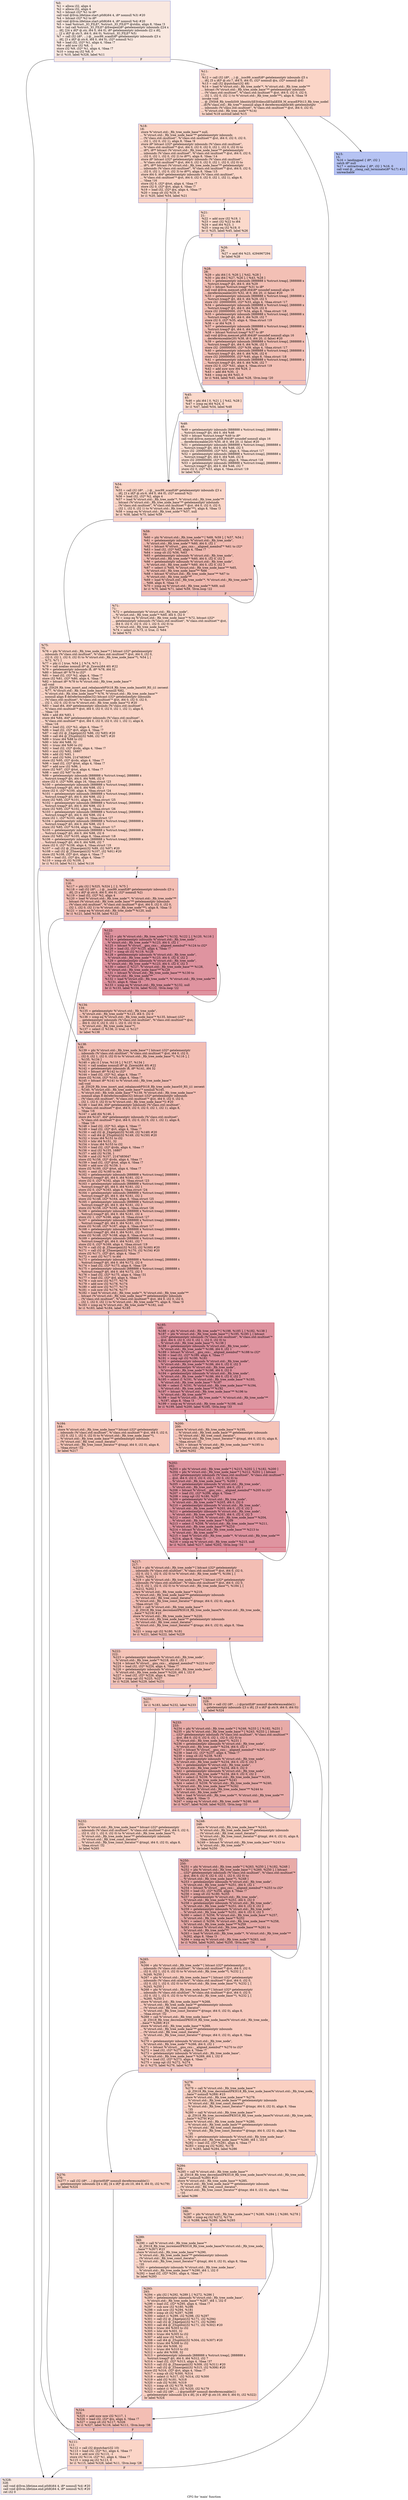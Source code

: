 digraph "CFG for 'main' function" {
	label="CFG for 'main' function";

	Node0x563365bfe770 [shape=record,color="#3d50c3ff", style=filled, fillcolor="#f1ccb870",label="{%0:\l  %1 = alloca i32, align 4\l  %2 = alloca i32, align 4\l  %3 = bitcast i32* %1 to i8*\l  call void @llvm.lifetime.start.p0i8(i64 4, i8* nonnull %3) #20\l  %4 = bitcast i32* %2 to i8*\l  call void @llvm.lifetime.start.p0i8(i64 4, i8* nonnull %4) #20\l  %5 = load %struct._IO_FILE*, %struct._IO_FILE** @stdin, align 8, !tbaa !3\l  %6 = tail call %struct._IO_FILE* @freopen(i8* getelementptr inbounds ([24 x\l... i8], [24 x i8]* @.str, i64 0, i64 0), i8* getelementptr inbounds ([2 x i8],\l... [2 x i8]* @.str.5, i64 0, i64 0), %struct._IO_FILE* %5)\l  %7 = call i32 (i8*, ...) @__isoc99_scanf(i8* getelementptr inbounds ([3 x\l... i8], [3 x i8]* @.str.6, i64 0, i64 0), i32* nonnull %1)\l  %8 = load i32, i32* %1, align 4, !tbaa !7\l  %9 = add nsw i32 %8, -1\l  store i32 %9, i32* %1, align 4, !tbaa !7\l  %10 = icmp eq i32 %8, 0\l  br i1 %10, label %328, label %11\l|{<s0>T|<s1>F}}"];
	Node0x563365bfe770:s0 -> Node0x563365bfeb60;
	Node0x563365bfe770:s1 -> Node0x563365bff6f0;
	Node0x563365bff6f0 [shape=record,color="#3d50c3ff", style=filled, fillcolor="#f5a08170",label="{%11:\l11:                                               \l  %12 = call i32 (i8*, ...) @__isoc99_scanf(i8* getelementptr inbounds ([5 x\l... i8], [5 x i8]* @.str.7, i64 0, i64 0), i32* nonnull @n, i32* nonnull @d)\l  %13 = call i32 @putchar(i32 48)\l  %14 = load %\"struct.std::_Rb_tree_node\"*, %\"struct.std::_Rb_tree_node\"**\l... bitcast (%\"struct.std::_Rb_tree_node_base\"** getelementptr inbounds\l... (%\"class.std::multiset\", %\"class.std::multiset\"* @st, i64 0, i32 0, i32 0,\l... i32 1, i32 0, i32 1) to %\"struct.std::_Rb_tree_node\"**), align 8, !tbaa !9\l  invoke void\l... @_ZNSt8_Rb_treeIiiSt9_IdentityIiESt4lessIiESaIiEE8_M_eraseEPSt13_Rb_tree_nodeI\l...iE(%\"class.std::_Rb_tree\"* nonnull align 8 dereferenceable(48) getelementptr\l... inbounds (%\"class.std::multiset\", %\"class.std::multiset\"* @st, i64 0, i32 0),\l... %\"struct.std::_Rb_tree_node\"* %14)\l          to label %18 unwind label %15\l}"];
	Node0x563365bff6f0 -> Node0x563365bffcd0;
	Node0x563365bff6f0 -> Node0x563365bffd20;
	Node0x563365bffd20 [shape=record,color="#3d50c3ff", style=filled, fillcolor="#5977e370",label="{%15:\l15:                                               \l  %16 = landingpad \{ i8*, i32 \}\l          catch i8* null\l  %17 = extractvalue \{ i8*, i32 \} %16, 0\l  call void @__clang_call_terminate(i8* %17) #21\l  unreachable\l}"];
	Node0x563365bffcd0 [shape=record,color="#3d50c3ff", style=filled, fillcolor="#f5a08170",label="{%18:\l18:                                               \l  store %\"struct.std::_Rb_tree_node_base\"* null,\l... %\"struct.std::_Rb_tree_node_base\"** getelementptr inbounds\l... (%\"class.std::multiset\", %\"class.std::multiset\"* @st, i64 0, i32 0, i32 0,\l... i32 1, i32 0, i32 1), align 8, !tbaa !9\l  store i8* bitcast (i32* getelementptr inbounds (%\"class.std::multiset\",\l... %\"class.std::multiset\"* @st, i64 0, i32 0, i32 0, i32 1, i32 0, i32 0) to\l... i8*), i8** bitcast (%\"struct.std::_Rb_tree_node_base\"** getelementptr\l... inbounds (%\"class.std::multiset\", %\"class.std::multiset\"* @st, i64 0, i32 0,\l... i32 0, i32 1, i32 0, i32 2) to i8**), align 8, !tbaa !14\l  store i8* bitcast (i32* getelementptr inbounds (%\"class.std::multiset\",\l... %\"class.std::multiset\"* @st, i64 0, i32 0, i32 0, i32 1, i32 0, i32 0) to\l... i8*), i8** bitcast (%\"struct.std::_Rb_tree_node_base\"** getelementptr\l... inbounds (%\"class.std::multiset\", %\"class.std::multiset\"* @st, i64 0, i32 0,\l... i32 0, i32 1, i32 0, i32 3) to i8**), align 8, !tbaa !15\l  store i64 0, i64* getelementptr inbounds (%\"class.std::multiset\",\l... %\"class.std::multiset\"* @st, i64 0, i32 0, i32 0, i32 1, i32 1), align 8,\l... !tbaa !16\l  store i32 0, i32* @tot, align 4, !tbaa !7\l  store i32 0, i32* @rt, align 4, !tbaa !7\l  %19 = load i32, i32* @n, align 4, !tbaa !7\l  %20 = icmp slt i32 %19, 0\l  br i1 %20, label %54, label %21\l|{<s0>T|<s1>F}}"];
	Node0x563365bffcd0:s0 -> Node0x563365c01830;
	Node0x563365bffcd0:s1 -> Node0x563365c01880;
	Node0x563365c01880 [shape=record,color="#3d50c3ff", style=filled, fillcolor="#f7a88970",label="{%21:\l21:                                               \l  %22 = add nuw i32 %19, 1\l  %23 = zext i32 %22 to i64\l  %24 = and i64 %23, 1\l  %25 = icmp eq i32 %19, 0\l  br i1 %25, label %45, label %26\l|{<s0>T|<s1>F}}"];
	Node0x563365c01880:s0 -> Node0x563365c01ba0;
	Node0x563365c01880:s1 -> Node0x563365c01bf0;
	Node0x563365c01bf0 [shape=record,color="#3d50c3ff", style=filled, fillcolor="#f7b39670",label="{%26:\l26:                                               \l  %27 = and i64 %23, 4294967294\l  br label %28\l}"];
	Node0x563365c01bf0 -> Node0x563365c01dc0;
	Node0x563365c01dc0 [shape=record,color="#3d50c3ff", style=filled, fillcolor="#e5705870",label="{%28:\l28:                                               \l  %29 = phi i64 [ 0, %26 ], [ %42, %28 ]\l  %30 = phi i64 [ %27, %26 ], [ %43, %28 ]\l  %31 = getelementptr inbounds [888888 x %struct.treap], [888888 x\l... %struct.treap]* @t, i64 0, i64 %29\l  %32 = bitcast %struct.treap* %31 to i8*\l  call void @llvm.memset.p0i8.i64(i8* noundef nonnull align 16\l... dereferenceable(20) %32, i8 0, i64 20, i1 false) #20\l  %33 = getelementptr inbounds [888888 x %struct.treap], [888888 x\l... %struct.treap]* @t, i64 0, i64 %29, i32 5\l  store i32 -200000000, i32* %33, align 4, !tbaa.struct !17\l  %34 = getelementptr inbounds [888888 x %struct.treap], [888888 x\l... %struct.treap]* @t, i64 0, i64 %29, i32 6\l  store i32 200000000, i32* %34, align 8, !tbaa.struct !18\l  %35 = getelementptr inbounds [888888 x %struct.treap], [888888 x\l... %struct.treap]* @t, i64 0, i64 %29, i32 7\l  store i32 0, i32* %35, align 4, !tbaa.struct !19\l  %36 = or i64 %29, 1\l  %37 = getelementptr inbounds [888888 x %struct.treap], [888888 x\l... %struct.treap]* @t, i64 0, i64 %36\l  %38 = bitcast %struct.treap* %37 to i8*\l  call void @llvm.memset.p0i8.i64(i8* noundef nonnull align 16\l... dereferenceable(20) %38, i8 0, i64 20, i1 false) #20\l  %39 = getelementptr inbounds [888888 x %struct.treap], [888888 x\l... %struct.treap]* @t, i64 0, i64 %36, i32 5\l  store i32 -200000000, i32* %39, align 4, !tbaa.struct !17\l  %40 = getelementptr inbounds [888888 x %struct.treap], [888888 x\l... %struct.treap]* @t, i64 0, i64 %36, i32 6\l  store i32 200000000, i32* %40, align 8, !tbaa.struct !18\l  %41 = getelementptr inbounds [888888 x %struct.treap], [888888 x\l... %struct.treap]* @t, i64 0, i64 %36, i32 7\l  store i32 0, i32* %41, align 4, !tbaa.struct !19\l  %42 = add nuw nsw i64 %29, 2\l  %43 = add i64 %30, -2\l  %44 = icmp eq i64 %43, 0\l  br i1 %44, label %45, label %28, !llvm.loop !20\l|{<s0>T|<s1>F}}"];
	Node0x563365c01dc0:s0 -> Node0x563365c01ba0;
	Node0x563365c01dc0:s1 -> Node0x563365c01dc0;
	Node0x563365c01ba0 [shape=record,color="#3d50c3ff", style=filled, fillcolor="#f7a88970",label="{%45:\l45:                                               \l  %46 = phi i64 [ 0, %21 ], [ %42, %28 ]\l  %47 = icmp eq i64 %24, 0\l  br i1 %47, label %54, label %48\l|{<s0>T|<s1>F}}"];
	Node0x563365c01ba0:s0 -> Node0x563365c01830;
	Node0x563365c01ba0:s1 -> Node0x563365c03800;
	Node0x563365c03800 [shape=record,color="#3d50c3ff", style=filled, fillcolor="#f7b59970",label="{%48:\l48:                                               \l  %49 = getelementptr inbounds [888888 x %struct.treap], [888888 x\l... %struct.treap]* @t, i64 0, i64 %46\l  %50 = bitcast %struct.treap* %49 to i8*\l  call void @llvm.memset.p0i8.i64(i8* noundef nonnull align 16\l... dereferenceable(20) %50, i8 0, i64 20, i1 false) #20\l  %51 = getelementptr inbounds [888888 x %struct.treap], [888888 x\l... %struct.treap]* @t, i64 0, i64 %46, i32 5\l  store i32 -200000000, i32* %51, align 4, !tbaa.struct !17\l  %52 = getelementptr inbounds [888888 x %struct.treap], [888888 x\l... %struct.treap]* @t, i64 0, i64 %46, i32 6\l  store i32 200000000, i32* %52, align 8, !tbaa.struct !18\l  %53 = getelementptr inbounds [888888 x %struct.treap], [888888 x\l... %struct.treap]* @t, i64 0, i64 %46, i32 7\l  store i32 0, i32* %53, align 4, !tbaa.struct !19\l  br label %54\l}"];
	Node0x563365c03800 -> Node0x563365c01830;
	Node0x563365c01830 [shape=record,color="#3d50c3ff", style=filled, fillcolor="#f5a08170",label="{%54:\l54:                                               \l  %55 = call i32 (i8*, ...) @__isoc99_scanf(i8* getelementptr inbounds ([3 x\l... i8], [3 x i8]* @.str.6, i64 0, i64 0), i32* nonnull %2)\l  %56 = load i32, i32* %2, align 4\l  %57 = load %\"struct.std::_Rb_tree_node\"*, %\"struct.std::_Rb_tree_node\"**\l... bitcast (%\"struct.std::_Rb_tree_node_base\"** getelementptr inbounds\l... (%\"class.std::multiset\", %\"class.std::multiset\"* @st, i64 0, i32 0, i32 0,\l... i32 1, i32 0, i32 1) to %\"struct.std::_Rb_tree_node\"**), align 8, !tbaa !3\l  %58 = icmp eq %\"struct.std::_Rb_tree_node\"* %57, null\l  br i1 %58, label %75, label %59\l|{<s0>T|<s1>F}}"];
	Node0x563365c01830:s0 -> Node0x563365c048f0;
	Node0x563365c01830:s1 -> Node0x563365c04940;
	Node0x563365c04940 [shape=record,color="#3d50c3ff", style=filled, fillcolor="#e1675170",label="{%59:\l59:                                               \l  %60 = phi %\"struct.std::_Rb_tree_node\"* [ %69, %59 ], [ %57, %54 ]\l  %61 = getelementptr inbounds %\"struct.std::_Rb_tree_node\",\l... %\"struct.std::_Rb_tree_node\"* %60, i64 0, i32 1\l  %62 = bitcast %\"struct.__gnu_cxx::__aligned_membuf\"* %61 to i32*\l  %63 = load i32, i32* %62, align 4, !tbaa !7\l  %64 = icmp slt i32 %56, %63\l  %65 = getelementptr inbounds %\"struct.std::_Rb_tree_node\",\l... %\"struct.std::_Rb_tree_node\"* %60, i64 0, i32 0, i32 2\l  %66 = getelementptr inbounds %\"struct.std::_Rb_tree_node\",\l... %\"struct.std::_Rb_tree_node\"* %60, i64 0, i32 0, i32 3\l  %67 = select i1 %64, %\"struct.std::_Rb_tree_node_base\"** %65,\l... %\"struct.std::_Rb_tree_node_base\"** %66\l  %68 = bitcast %\"struct.std::_Rb_tree_node_base\"** %67 to\l... %\"struct.std::_Rb_tree_node\"**\l  %69 = load %\"struct.std::_Rb_tree_node\"*, %\"struct.std::_Rb_tree_node\"**\l... %68, align 8, !tbaa !3\l  %70 = icmp eq %\"struct.std::_Rb_tree_node\"* %69, null\l  br i1 %70, label %71, label %59, !llvm.loop !22\l|{<s0>T|<s1>F}}"];
	Node0x563365c04940:s0 -> Node0x563365c05510;
	Node0x563365c04940:s1 -> Node0x563365c04940;
	Node0x563365c05510 [shape=record,color="#3d50c3ff", style=filled, fillcolor="#f7a88970",label="{%71:\l71:                                               \l  %72 = getelementptr %\"struct.std::_Rb_tree_node\",\l... %\"struct.std::_Rb_tree_node\"* %60, i64 0, i32 0\l  %73 = icmp eq %\"struct.std::_Rb_tree_node_base\"* %72, bitcast (i32*\l... getelementptr inbounds (%\"class.std::multiset\", %\"class.std::multiset\"* @st,\l... i64 0, i32 0, i32 0, i32 1, i32 0, i32 0) to\l... %\"struct.std::_Rb_tree_node_base\"*)\l  %74 = select i1 %73, i1 true, i1 %64\l  br label %75\l}"];
	Node0x563365c05510 -> Node0x563365c048f0;
	Node0x563365c048f0 [shape=record,color="#3d50c3ff", style=filled, fillcolor="#f5a08170",label="{%75:\l75:                                               \l  %76 = phi %\"struct.std::_Rb_tree_node_base\"* [ bitcast (i32* getelementptr\l... inbounds (%\"class.std::multiset\", %\"class.std::multiset\"* @st, i64 0, i32 0,\l... i32 0, i32 1, i32 0, i32 0) to %\"struct.std::_Rb_tree_node_base\"*), %54 ], [\l... %72, %71 ]\l  %77 = phi i1 [ true, %54 ], [ %74, %71 ]\l  %78 = call noalias nonnull i8* @_Znwm(i64 40) #22\l  %79 = getelementptr inbounds i8, i8* %78, i64 32\l  %80 = bitcast i8* %79 to i32*\l  %81 = load i32, i32* %2, align 4, !tbaa !7\l  store i32 %81, i32* %80, align 4, !tbaa !7\l  %82 = bitcast i8* %78 to %\"struct.std::_Rb_tree_node_base\"*\l  call void\l... @_ZSt29_Rb_tree_insert_and_rebalancebPSt18_Rb_tree_node_baseS0_RS_(i1 zeroext\l... %77, %\"struct.std::_Rb_tree_node_base\"* nonnull %82,\l... %\"struct.std::_Rb_tree_node_base\"* %76, %\"struct.std::_Rb_tree_node_base\"*\l... nonnull align 8 dereferenceable(32) bitcast (i32* getelementptr inbounds\l... (%\"class.std::multiset\", %\"class.std::multiset\"* @st, i64 0, i32 0, i32 0,\l... i32 1, i32 0, i32 0) to %\"struct.std::_Rb_tree_node_base\"*)) #20\l  %83 = load i64, i64* getelementptr inbounds (%\"class.std::multiset\",\l... %\"class.std::multiset\"* @st, i64 0, i32 0, i32 0, i32 1, i32 1), align 8,\l... !tbaa !16\l  %84 = add i64 %83, 1\l  store i64 %84, i64* getelementptr inbounds (%\"class.std::multiset\",\l... %\"class.std::multiset\"* @st, i64 0, i32 0, i32 0, i32 1, i32 1), align 8,\l... !tbaa !16\l  %85 = load i32, i32* %2, align 4, !tbaa !7\l  %86 = load i32, i32* @rt, align 4, !tbaa !7\l  %87 = call i32 @_Z4getpii(i32 %86, i32 %85) #20\l  %88 = call i64 @_Z5splitii(i32 %86, i32 %87) #20\l  %89 = trunc i64 %88 to i32\l  %90 = lshr i64 %88, 32\l  %91 = trunc i64 %90 to i32\l  %92 = load i32, i32* @rdx, align 4, !tbaa !7\l  %93 = mul i32 %92, 16807\l  %94 = add i32 %93, 1\l  %95 = and i32 %94, 2147483647\l  store i32 %95, i32* @rdx, align 4, !tbaa !7\l  %96 = load i32, i32* @tot, align 4, !tbaa !7\l  %97 = add nsw i32 %96, 1\l  store i32 %97, i32* @tot, align 4, !tbaa !7\l  %98 = sext i32 %97 to i64\l  %99 = getelementptr inbounds [888888 x %struct.treap], [888888 x\l... %struct.treap]* @t, i64 0, i64 %98, i32 0\l  store i32 0, i32* %99, align 16, !tbaa.struct !23\l  %100 = getelementptr inbounds [888888 x %struct.treap], [888888 x\l... %struct.treap]* @t, i64 0, i64 %98, i32 1\l  store i32 0, i32* %100, align 4, !tbaa.struct !24\l  %101 = getelementptr inbounds [888888 x %struct.treap], [888888 x\l... %struct.treap]* @t, i64 0, i64 %98, i32 2\l  store i32 %85, i32* %101, align 8, !tbaa.struct !25\l  %102 = getelementptr inbounds [888888 x %struct.treap], [888888 x\l... %struct.treap]* @t, i64 0, i64 %98, i32 3\l  store i32 %95, i32* %102, align 4, !tbaa.struct !26\l  %103 = getelementptr inbounds [888888 x %struct.treap], [888888 x\l... %struct.treap]* @t, i64 0, i64 %98, i32 4\l  store i32 1, i32* %103, align 16, !tbaa.struct !27\l  %104 = getelementptr inbounds [888888 x %struct.treap], [888888 x\l... %struct.treap]* @t, i64 0, i64 %98, i32 5\l  store i32 %85, i32* %104, align 4, !tbaa.struct !17\l  %105 = getelementptr inbounds [888888 x %struct.treap], [888888 x\l... %struct.treap]* @t, i64 0, i64 %98, i32 6\l  store i32 %85, i32* %105, align 8, !tbaa.struct !18\l  %106 = getelementptr inbounds [888888 x %struct.treap], [888888 x\l... %struct.treap]* @t, i64 0, i64 %98, i32 7\l  store i32 0, i32* %106, align 4, !tbaa.struct !19\l  %107 = call i32 @_Z5mergeii(i32 %89, i32 %97) #20\l  %108 = call i32 @_Z5mergeii(i32 %107, i32 %91) #20\l  store i32 %108, i32* @rt, align 4, !tbaa !7\l  %109 = load i32, i32* @n, align 4, !tbaa !7\l  %110 = icmp slt i32 %109, 2\l  br i1 %110, label %111, label %116\l|{<s0>T|<s1>F}}"];
	Node0x563365c048f0:s0 -> Node0x563365c0af60;
	Node0x563365c048f0:s1 -> Node0x563365c0afb0;
	Node0x563365c0af60 [shape=record,color="#3d50c3ff", style=filled, fillcolor="#f5a08170",label="{%111:\l111:                                              \l  %112 = call i32 @putchar(i32 10)\l  %113 = load i32, i32* %1, align 4, !tbaa !7\l  %114 = add nsw i32 %113, -1\l  store i32 %114, i32* %1, align 4, !tbaa !7\l  %115 = icmp eq i32 %113, 0\l  br i1 %115, label %328, label %11, !llvm.loop !28\l|{<s0>T|<s1>F}}"];
	Node0x563365c0af60:s0 -> Node0x563365bfeb60;
	Node0x563365c0af60:s1 -> Node0x563365bff6f0;
	Node0x563365c0afb0 [shape=record,color="#3d50c3ff", style=filled, fillcolor="#e36c5570",label="{%116:\l116:                                              \l  %117 = phi i32 [ %325, %324 ], [ 2, %75 ]\l  %118 = call i32 (i8*, ...) @__isoc99_scanf(i8* getelementptr inbounds ([3 x\l... i8], [3 x i8]* @.str.6, i64 0, i64 0), i32* nonnull %2)\l  %119 = load i32, i32* %2, align 4\l  %120 = load %\"struct.std::_Rb_tree_node\"*, %\"struct.std::_Rb_tree_node\"**\l... bitcast (%\"struct.std::_Rb_tree_node_base\"** getelementptr inbounds\l... (%\"class.std::multiset\", %\"class.std::multiset\"* @st, i64 0, i32 0, i32 0,\l... i32 1, i32 0, i32 1) to %\"struct.std::_Rb_tree_node\"**), align 8, !tbaa !3\l  %121 = icmp eq %\"struct.std::_Rb_tree_node\"* %120, null\l  br i1 %121, label %138, label %122\l|{<s0>T|<s1>F}}"];
	Node0x563365c0afb0:s0 -> Node0x563365c0b9a0;
	Node0x563365c0afb0:s1 -> Node0x563365c0b9f0;
	Node0x563365c0b9f0 [shape=record,color="#b70d28ff", style=filled, fillcolor="#b70d2870",label="{%122:\l122:                                              \l  %123 = phi %\"struct.std::_Rb_tree_node\"* [ %132, %122 ], [ %120, %116 ]\l  %124 = getelementptr inbounds %\"struct.std::_Rb_tree_node\",\l... %\"struct.std::_Rb_tree_node\"* %123, i64 0, i32 1\l  %125 = bitcast %\"struct.__gnu_cxx::__aligned_membuf\"* %124 to i32*\l  %126 = load i32, i32* %125, align 4, !tbaa !7\l  %127 = icmp slt i32 %119, %126\l  %128 = getelementptr inbounds %\"struct.std::_Rb_tree_node\",\l... %\"struct.std::_Rb_tree_node\"* %123, i64 0, i32 0, i32 2\l  %129 = getelementptr inbounds %\"struct.std::_Rb_tree_node\",\l... %\"struct.std::_Rb_tree_node\"* %123, i64 0, i32 0, i32 3\l  %130 = select i1 %127, %\"struct.std::_Rb_tree_node_base\"** %128,\l... %\"struct.std::_Rb_tree_node_base\"** %129\l  %131 = bitcast %\"struct.std::_Rb_tree_node_base\"** %130 to\l... %\"struct.std::_Rb_tree_node\"**\l  %132 = load %\"struct.std::_Rb_tree_node\"*, %\"struct.std::_Rb_tree_node\"**\l... %131, align 8, !tbaa !3\l  %133 = icmp eq %\"struct.std::_Rb_tree_node\"* %132, null\l  br i1 %133, label %134, label %122, !llvm.loop !22\l|{<s0>T|<s1>F}}"];
	Node0x563365c0b9f0:s0 -> Node0x563365c0ca30;
	Node0x563365c0b9f0:s1 -> Node0x563365c0b9f0;
	Node0x563365c0ca30 [shape=record,color="#3d50c3ff", style=filled, fillcolor="#e8765c70",label="{%134:\l134:                                              \l  %135 = getelementptr %\"struct.std::_Rb_tree_node\",\l... %\"struct.std::_Rb_tree_node\"* %123, i64 0, i32 0\l  %136 = icmp eq %\"struct.std::_Rb_tree_node_base\"* %135, bitcast (i32*\l... getelementptr inbounds (%\"class.std::multiset\", %\"class.std::multiset\"* @st,\l... i64 0, i32 0, i32 0, i32 1, i32 0, i32 0) to\l... %\"struct.std::_Rb_tree_node_base\"*)\l  %137 = select i1 %136, i1 true, i1 %127\l  br label %138\l}"];
	Node0x563365c0ca30 -> Node0x563365c0b9a0;
	Node0x563365c0b9a0 [shape=record,color="#3d50c3ff", style=filled, fillcolor="#e36c5570",label="{%138:\l138:                                              \l  %139 = phi %\"struct.std::_Rb_tree_node_base\"* [ bitcast (i32* getelementptr\l... inbounds (%\"class.std::multiset\", %\"class.std::multiset\"* @st, i64 0, i32 0,\l... i32 0, i32 1, i32 0, i32 0) to %\"struct.std::_Rb_tree_node_base\"*), %116 ], [\l... %135, %134 ]\l  %140 = phi i1 [ true, %116 ], [ %137, %134 ]\l  %141 = call noalias nonnull i8* @_Znwm(i64 40) #22\l  %142 = getelementptr inbounds i8, i8* %141, i64 32\l  %143 = bitcast i8* %142 to i32*\l  %144 = load i32, i32* %2, align 4, !tbaa !7\l  store i32 %144, i32* %143, align 4, !tbaa !7\l  %145 = bitcast i8* %141 to %\"struct.std::_Rb_tree_node_base\"*\l  call void\l... @_ZSt29_Rb_tree_insert_and_rebalancebPSt18_Rb_tree_node_baseS0_RS_(i1 zeroext\l... %140, %\"struct.std::_Rb_tree_node_base\"* nonnull %145,\l... %\"struct.std::_Rb_tree_node_base\"* %139, %\"struct.std::_Rb_tree_node_base\"*\l... nonnull align 8 dereferenceable(32) bitcast (i32* getelementptr inbounds\l... (%\"class.std::multiset\", %\"class.std::multiset\"* @st, i64 0, i32 0, i32 0,\l... i32 1, i32 0, i32 0) to %\"struct.std::_Rb_tree_node_base\"*)) #20\l  %146 = load i64, i64* getelementptr inbounds (%\"class.std::multiset\",\l... %\"class.std::multiset\"* @st, i64 0, i32 0, i32 0, i32 1, i32 1), align 8,\l... !tbaa !16\l  %147 = add i64 %146, 1\l  store i64 %147, i64* getelementptr inbounds (%\"class.std::multiset\",\l... %\"class.std::multiset\"* @st, i64 0, i32 0, i32 0, i32 1, i32 1), align 8,\l... !tbaa !16\l  %148 = load i32, i32* %2, align 4, !tbaa !7\l  %149 = load i32, i32* @rt, align 4, !tbaa !7\l  %150 = call i32 @_Z4getpii(i32 %149, i32 %148) #20\l  %151 = call i64 @_Z5splitii(i32 %149, i32 %150) #20\l  %152 = trunc i64 %151 to i32\l  %153 = lshr i64 %151, 32\l  %154 = trunc i64 %153 to i32\l  %155 = load i32, i32* @rdx, align 4, !tbaa !7\l  %156 = mul i32 %155, 16807\l  %157 = add i32 %156, 1\l  %158 = and i32 %157, 2147483647\l  store i32 %158, i32* @rdx, align 4, !tbaa !7\l  %159 = load i32, i32* @tot, align 4, !tbaa !7\l  %160 = add nsw i32 %159, 1\l  store i32 %160, i32* @tot, align 4, !tbaa !7\l  %161 = sext i32 %160 to i64\l  %162 = getelementptr inbounds [888888 x %struct.treap], [888888 x\l... %struct.treap]* @t, i64 0, i64 %161, i32 0\l  store i32 0, i32* %162, align 16, !tbaa.struct !23\l  %163 = getelementptr inbounds [888888 x %struct.treap], [888888 x\l... %struct.treap]* @t, i64 0, i64 %161, i32 1\l  store i32 0, i32* %163, align 4, !tbaa.struct !24\l  %164 = getelementptr inbounds [888888 x %struct.treap], [888888 x\l... %struct.treap]* @t, i64 0, i64 %161, i32 2\l  store i32 %148, i32* %164, align 8, !tbaa.struct !25\l  %165 = getelementptr inbounds [888888 x %struct.treap], [888888 x\l... %struct.treap]* @t, i64 0, i64 %161, i32 3\l  store i32 %158, i32* %165, align 4, !tbaa.struct !26\l  %166 = getelementptr inbounds [888888 x %struct.treap], [888888 x\l... %struct.treap]* @t, i64 0, i64 %161, i32 4\l  store i32 1, i32* %166, align 16, !tbaa.struct !27\l  %167 = getelementptr inbounds [888888 x %struct.treap], [888888 x\l... %struct.treap]* @t, i64 0, i64 %161, i32 5\l  store i32 %148, i32* %167, align 4, !tbaa.struct !17\l  %168 = getelementptr inbounds [888888 x %struct.treap], [888888 x\l... %struct.treap]* @t, i64 0, i64 %161, i32 6\l  store i32 %148, i32* %168, align 8, !tbaa.struct !18\l  %169 = getelementptr inbounds [888888 x %struct.treap], [888888 x\l... %struct.treap]* @t, i64 0, i64 %161, i32 7\l  store i32 0, i32* %169, align 4, !tbaa.struct !19\l  %170 = call i32 @_Z5mergeii(i32 %152, i32 %160) #20\l  %171 = call i32 @_Z5mergeii(i32 %170, i32 %154) #20\l  store i32 %171, i32* @rt, align 4, !tbaa !7\l  %172 = sext i32 %171 to i64\l  %173 = getelementptr inbounds [888888 x %struct.treap], [888888 x\l... %struct.treap]* @t, i64 0, i64 %172, i32 6\l  %174 = load i32, i32* %173, align 8, !tbaa !29\l  %175 = getelementptr inbounds [888888 x %struct.treap], [888888 x\l... %struct.treap]* @t, i64 0, i64 %172, i32 5\l  %176 = load i32, i32* %175, align 4, !tbaa !31\l  %177 = load i32, i32* @d, align 4, !tbaa !7\l  %178 = sub nsw i32 %177, %176\l  %179 = add nsw i32 %178, %174\l  %180 = add nsw i32 %177, %174\l  %181 = sub nsw i32 %176, %177\l  %182 = load %\"struct.std::_Rb_tree_node\"*, %\"struct.std::_Rb_tree_node\"**\l... bitcast (%\"struct.std::_Rb_tree_node_base\"** getelementptr inbounds\l... (%\"class.std::multiset\", %\"class.std::multiset\"* @st, i64 0, i32 0, i32 0,\l... i32 1, i32 0, i32 1) to %\"struct.std::_Rb_tree_node\"**), align 8, !tbaa !9\l  %183 = icmp eq %\"struct.std::_Rb_tree_node\"* %182, null\l  br i1 %183, label %184, label %185\l|{<s0>T|<s1>F}}"];
	Node0x563365c0b9a0:s0 -> Node0x563365c0fa50;
	Node0x563365c0b9a0:s1 -> Node0x563365c0faa0;
	Node0x563365c0fa50 [shape=record,color="#3d50c3ff", style=filled, fillcolor="#ec7f6370",label="{%184:\l184:                                              \l  store %\"struct.std::_Rb_tree_node_base\"* bitcast (i32* getelementptr\l... inbounds (%\"class.std::multiset\", %\"class.std::multiset\"* @st, i64 0, i32 0,\l... i32 0, i32 1, i32 0, i32 0) to %\"struct.std::_Rb_tree_node_base\"*),\l... %\"struct.std::_Rb_tree_node_base\"** getelementptr inbounds\l... (%\"struct.std::_Rb_tree_const_iterator\",\l... %\"struct.std::_Rb_tree_const_iterator\"* @tmpl, i64 0, i32 0), align 8,\l... !tbaa.struct !32\l  br label %217\l}"];
	Node0x563365c0fa50 -> Node0x563365c0fd80;
	Node0x563365c0faa0 [shape=record,color="#b70d28ff", style=filled, fillcolor="#b70d2870",label="{%185:\l185:                                              \l  %186 = phi %\"struct.std::_Rb_tree_node\"* [ %198, %185 ], [ %182, %138 ]\l  %187 = phi %\"struct.std::_Rb_tree_node_base\"* [ %195, %185 ], [ bitcast\l... (i32* getelementptr inbounds (%\"class.std::multiset\", %\"class.std::multiset\"*\l... @st, i64 0, i32 0, i32 0, i32 1, i32 0, i32 0) to\l... %\"struct.std::_Rb_tree_node_base\"*), %138 ]\l  %188 = getelementptr inbounds %\"struct.std::_Rb_tree_node\",\l... %\"struct.std::_Rb_tree_node\"* %186, i64 0, i32 1\l  %189 = bitcast %\"struct.__gnu_cxx::__aligned_membuf\"* %188 to i32*\l  %190 = load i32, i32* %189, align 4, !tbaa !7\l  %191 = icmp sgt i32 %190, %181\l  %192 = getelementptr inbounds %\"struct.std::_Rb_tree_node\",\l... %\"struct.std::_Rb_tree_node\"* %186, i64 0, i32 0, i32 3\l  %193 = getelementptr %\"struct.std::_Rb_tree_node\",\l... %\"struct.std::_Rb_tree_node\"* %186, i64 0, i32 0\l  %194 = getelementptr inbounds %\"struct.std::_Rb_tree_node\",\l... %\"struct.std::_Rb_tree_node\"* %186, i64 0, i32 0, i32 2\l  %195 = select i1 %191, %\"struct.std::_Rb_tree_node_base\"* %193,\l... %\"struct.std::_Rb_tree_node_base\"* %187\l  %196 = select i1 %191, %\"struct.std::_Rb_tree_node_base\"** %194,\l... %\"struct.std::_Rb_tree_node_base\"** %192\l  %197 = bitcast %\"struct.std::_Rb_tree_node_base\"** %196 to\l... %\"struct.std::_Rb_tree_node\"**\l  %198 = load %\"struct.std::_Rb_tree_node\"*, %\"struct.std::_Rb_tree_node\"**\l... %197, align 8, !tbaa !3\l  %199 = icmp eq %\"struct.std::_Rb_tree_node\"* %198, null\l  br i1 %199, label %200, label %185, !llvm.loop !33\l|{<s0>T|<s1>F}}"];
	Node0x563365c0faa0:s0 -> Node0x563365c10810;
	Node0x563365c0faa0:s1 -> Node0x563365c0faa0;
	Node0x563365c10810 [shape=record,color="#3d50c3ff", style=filled, fillcolor="#e8765c70",label="{%200:\l200:                                              \l  store %\"struct.std::_Rb_tree_node_base\"* %195,\l... %\"struct.std::_Rb_tree_node_base\"** getelementptr inbounds\l... (%\"struct.std::_Rb_tree_const_iterator\",\l... %\"struct.std::_Rb_tree_const_iterator\"* @tmpl, i64 0, i32 0), align 8,\l... !tbaa.struct !32\l  %201 = bitcast %\"struct.std::_Rb_tree_node_base\"* %195 to\l... %\"struct.std::_Rb_tree_node\"*\l  br label %202\l}"];
	Node0x563365c10810 -> Node0x563365c110c0;
	Node0x563365c110c0 [shape=record,color="#b70d28ff", style=filled, fillcolor="#b70d2870",label="{%202:\l202:                                              \l  %203 = phi %\"struct.std::_Rb_tree_node\"* [ %215, %202 ], [ %182, %200 ]\l  %204 = phi %\"struct.std::_Rb_tree_node_base\"* [ %212, %202 ], [ bitcast\l... (i32* getelementptr inbounds (%\"class.std::multiset\", %\"class.std::multiset\"*\l... @st, i64 0, i32 0, i32 0, i32 1, i32 0, i32 0) to\l... %\"struct.std::_Rb_tree_node_base\"*), %200 ]\l  %205 = getelementptr inbounds %\"struct.std::_Rb_tree_node\",\l... %\"struct.std::_Rb_tree_node\"* %203, i64 0, i32 1\l  %206 = bitcast %\"struct.__gnu_cxx::__aligned_membuf\"* %205 to i32*\l  %207 = load i32, i32* %206, align 4, !tbaa !7\l  %208 = icmp sgt i32 %180, %207\l  %209 = getelementptr %\"struct.std::_Rb_tree_node\",\l... %\"struct.std::_Rb_tree_node\"* %203, i64 0, i32 0\l  %210 = getelementptr inbounds %\"struct.std::_Rb_tree_node\",\l... %\"struct.std::_Rb_tree_node\"* %203, i64 0, i32 0, i32 2\l  %211 = getelementptr inbounds %\"struct.std::_Rb_tree_node\",\l... %\"struct.std::_Rb_tree_node\"* %203, i64 0, i32 0, i32 3\l  %212 = select i1 %208, %\"struct.std::_Rb_tree_node_base\"* %204,\l... %\"struct.std::_Rb_tree_node_base\"* %209\l  %213 = select i1 %208, %\"struct.std::_Rb_tree_node_base\"** %211,\l... %\"struct.std::_Rb_tree_node_base\"** %210\l  %214 = bitcast %\"struct.std::_Rb_tree_node_base\"** %213 to\l... %\"struct.std::_Rb_tree_node\"**\l  %215 = load %\"struct.std::_Rb_tree_node\"*, %\"struct.std::_Rb_tree_node\"**\l... %214, align 8, !tbaa !3\l  %216 = icmp eq %\"struct.std::_Rb_tree_node\"* %215, null\l  br i1 %216, label %217, label %202, !llvm.loop !34\l|{<s0>T|<s1>F}}"];
	Node0x563365c110c0:s0 -> Node0x563365c0fd80;
	Node0x563365c110c0:s1 -> Node0x563365c110c0;
	Node0x563365c0fd80 [shape=record,color="#3d50c3ff", style=filled, fillcolor="#e36c5570",label="{%217:\l217:                                              \l  %218 = phi %\"struct.std::_Rb_tree_node\"* [ bitcast (i32* getelementptr\l... inbounds (%\"class.std::multiset\", %\"class.std::multiset\"* @st, i64 0, i32 0,\l... i32 0, i32 1, i32 0, i32 0) to %\"struct.std::_Rb_tree_node\"*), %184 ], [\l... %201, %202 ]\l  %219 = phi %\"struct.std::_Rb_tree_node_base\"* [ bitcast (i32* getelementptr\l... inbounds (%\"class.std::multiset\", %\"class.std::multiset\"* @st, i64 0, i32 0,\l... i32 0, i32 1, i32 0, i32 0) to %\"struct.std::_Rb_tree_node_base\"*), %184 ], [\l... %212, %202 ]\l  store %\"struct.std::_Rb_tree_node_base\"* %219,\l... %\"struct.std::_Rb_tree_node_base\"** getelementptr inbounds\l... (%\"struct.std::_Rb_tree_const_iterator\",\l... %\"struct.std::_Rb_tree_const_iterator\"* @tmpr, i64 0, i32 0), align 8,\l... !tbaa.struct !32\l  %220 = call %\"struct.std::_Rb_tree_node_base\"*\l... @_ZSt18_Rb_tree_decrementPKSt18_Rb_tree_node_base(%\"struct.std::_Rb_tree_node_\l...base\"* %219) #23\l  store %\"struct.std::_Rb_tree_node_base\"* %220,\l... %\"struct.std::_Rb_tree_node_base\"** getelementptr inbounds\l... (%\"struct.std::_Rb_tree_const_iterator\",\l... %\"struct.std::_Rb_tree_const_iterator\"* @tmpr, i64 0, i32 0), align 8, !tbaa\l... !35\l  %221 = icmp sgt i32 %180, %181\l  br i1 %221, label %222, label %229\l|{<s0>T|<s1>F}}"];
	Node0x563365c0fd80:s0 -> Node0x563365c122d0;
	Node0x563365c0fd80:s1 -> Node0x563365c12360;
	Node0x563365c122d0 [shape=record,color="#3d50c3ff", style=filled, fillcolor="#e97a5f70",label="{%222:\l222:                                              \l  %223 = getelementptr inbounds %\"struct.std::_Rb_tree_node\",\l... %\"struct.std::_Rb_tree_node\"* %218, i64 0, i32 1\l  %224 = bitcast %\"struct.__gnu_cxx::__aligned_membuf\"* %223 to i32*\l  %225 = load i32, i32* %224, align 4, !tbaa !7\l  %226 = getelementptr inbounds %\"struct.std::_Rb_tree_node_base\",\l... %\"struct.std::_Rb_tree_node_base\"* %220, i64 1, i32 0\l  %227 = load i32, i32* %226, align 4, !tbaa !7\l  %228 = icmp sgt i32 %225, %227\l  br i1 %228, label %229, label %231\l|{<s0>T|<s1>F}}"];
	Node0x563365c122d0:s0 -> Node0x563365c12360;
	Node0x563365c122d0:s1 -> Node0x563365c12800;
	Node0x563365c12360 [shape=record,color="#3d50c3ff", style=filled, fillcolor="#e5705870",label="{%229:\l229:                                              \l  %230 = call i32 (i8*, ...) @printf(i8* nonnull dereferenceable(1)\l... getelementptr inbounds ([3 x i8], [3 x i8]* @.str.9, i64 0, i64 0))\l  br label %324\l}"];
	Node0x563365c12360 -> Node0x563365c0b5a0;
	Node0x563365c12800 [shape=record,color="#3d50c3ff", style=filled, fillcolor="#ef886b70",label="{%231:\l231:                                              \l  br i1 %183, label %232, label %233\l|{<s0>T|<s1>F}}"];
	Node0x563365c12800:s0 -> Node0x563365c12c50;
	Node0x563365c12800:s1 -> Node0x563365c12ca0;
	Node0x563365c12c50 [shape=record,color="#3d50c3ff", style=filled, fillcolor="#f4987a70",label="{%232:\l232:                                              \l  store %\"struct.std::_Rb_tree_node_base\"* bitcast (i32* getelementptr\l... inbounds (%\"class.std::multiset\", %\"class.std::multiset\"* @st, i64 0, i32 0,\l... i32 0, i32 1, i32 0, i32 0) to %\"struct.std::_Rb_tree_node_base\"*),\l... %\"struct.std::_Rb_tree_node_base\"** getelementptr inbounds\l... (%\"struct.std::_Rb_tree_const_iterator\",\l... %\"struct.std::_Rb_tree_const_iterator\"* @tmpl, i64 0, i32 0), align 8,\l... !tbaa.struct !32\l  br label %265\l}"];
	Node0x563365c12c50 -> Node0x563365c12e30;
	Node0x563365c12ca0 [shape=record,color="#3d50c3ff", style=filled, fillcolor="#cc403a70",label="{%233:\l233:                                              \l  %234 = phi %\"struct.std::_Rb_tree_node\"* [ %246, %233 ], [ %182, %231 ]\l  %235 = phi %\"struct.std::_Rb_tree_node_base\"* [ %243, %233 ], [ bitcast\l... (i32* getelementptr inbounds (%\"class.std::multiset\", %\"class.std::multiset\"*\l... @st, i64 0, i32 0, i32 0, i32 1, i32 0, i32 0) to\l... %\"struct.std::_Rb_tree_node_base\"*), %231 ]\l  %236 = getelementptr inbounds %\"struct.std::_Rb_tree_node\",\l... %\"struct.std::_Rb_tree_node\"* %234, i64 0, i32 1\l  %237 = bitcast %\"struct.__gnu_cxx::__aligned_membuf\"* %236 to i32*\l  %238 = load i32, i32* %237, align 4, !tbaa !7\l  %239 = icmp slt i32 %238, %181\l  %240 = getelementptr inbounds %\"struct.std::_Rb_tree_node\",\l... %\"struct.std::_Rb_tree_node\"* %234, i64 0, i32 0, i32 3\l  %241 = getelementptr %\"struct.std::_Rb_tree_node\",\l... %\"struct.std::_Rb_tree_node\"* %234, i64 0, i32 0\l  %242 = getelementptr inbounds %\"struct.std::_Rb_tree_node\",\l... %\"struct.std::_Rb_tree_node\"* %234, i64 0, i32 0, i32 2\l  %243 = select i1 %239, %\"struct.std::_Rb_tree_node_base\"* %235,\l... %\"struct.std::_Rb_tree_node_base\"* %241\l  %244 = select i1 %239, %\"struct.std::_Rb_tree_node_base\"** %240,\l... %\"struct.std::_Rb_tree_node_base\"** %242\l  %245 = bitcast %\"struct.std::_Rb_tree_node_base\"** %244 to\l... %\"struct.std::_Rb_tree_node\"**\l  %246 = load %\"struct.std::_Rb_tree_node\"*, %\"struct.std::_Rb_tree_node\"**\l... %245, align 8, !tbaa !3\l  %247 = icmp eq %\"struct.std::_Rb_tree_node\"* %246, null\l  br i1 %247, label %248, label %233, !llvm.loop !33\l|{<s0>T|<s1>F}}"];
	Node0x563365c12ca0:s0 -> Node0x563365c138e0;
	Node0x563365c12ca0:s1 -> Node0x563365c12ca0;
	Node0x563365c138e0 [shape=record,color="#3d50c3ff", style=filled, fillcolor="#f2907270",label="{%248:\l248:                                              \l  store %\"struct.std::_Rb_tree_node_base\"* %243,\l... %\"struct.std::_Rb_tree_node_base\"** getelementptr inbounds\l... (%\"struct.std::_Rb_tree_const_iterator\",\l... %\"struct.std::_Rb_tree_const_iterator\"* @tmpl, i64 0, i32 0), align 8,\l... !tbaa.struct !32\l  %249 = bitcast %\"struct.std::_Rb_tree_node_base\"* %243 to\l... %\"struct.std::_Rb_tree_node\"*\l  br label %250\l}"];
	Node0x563365c138e0 -> Node0x563365c140f0;
	Node0x563365c140f0 [shape=record,color="#3d50c3ff", style=filled, fillcolor="#cc403a70",label="{%250:\l250:                                              \l  %251 = phi %\"struct.std::_Rb_tree_node\"* [ %263, %250 ], [ %182, %248 ]\l  %252 = phi %\"struct.std::_Rb_tree_node_base\"* [ %260, %250 ], [ bitcast\l... (i32* getelementptr inbounds (%\"class.std::multiset\", %\"class.std::multiset\"*\l... @st, i64 0, i32 0, i32 0, i32 1, i32 0, i32 0) to\l... %\"struct.std::_Rb_tree_node_base\"*), %248 ]\l  %253 = getelementptr inbounds %\"struct.std::_Rb_tree_node\",\l... %\"struct.std::_Rb_tree_node\"* %251, i64 0, i32 1\l  %254 = bitcast %\"struct.__gnu_cxx::__aligned_membuf\"* %253 to i32*\l  %255 = load i32, i32* %254, align 4, !tbaa !7\l  %256 = icmp slt i32 %180, %255\l  %257 = getelementptr %\"struct.std::_Rb_tree_node\",\l... %\"struct.std::_Rb_tree_node\"* %251, i64 0, i32 0\l  %258 = getelementptr inbounds %\"struct.std::_Rb_tree_node\",\l... %\"struct.std::_Rb_tree_node\"* %251, i64 0, i32 0, i32 2\l  %259 = getelementptr inbounds %\"struct.std::_Rb_tree_node\",\l... %\"struct.std::_Rb_tree_node\"* %251, i64 0, i32 0, i32 3\l  %260 = select i1 %256, %\"struct.std::_Rb_tree_node_base\"* %257,\l... %\"struct.std::_Rb_tree_node_base\"* %252\l  %261 = select i1 %256, %\"struct.std::_Rb_tree_node_base\"** %258,\l... %\"struct.std::_Rb_tree_node_base\"** %259\l  %262 = bitcast %\"struct.std::_Rb_tree_node_base\"** %261 to\l... %\"struct.std::_Rb_tree_node\"**\l  %263 = load %\"struct.std::_Rb_tree_node\"*, %\"struct.std::_Rb_tree_node\"**\l... %262, align 8, !tbaa !3\l  %264 = icmp eq %\"struct.std::_Rb_tree_node\"* %263, null\l  br i1 %264, label %265, label %250, !llvm.loop !34\l|{<s0>T|<s1>F}}"];
	Node0x563365c140f0:s0 -> Node0x563365c12e30;
	Node0x563365c140f0:s1 -> Node0x563365c140f0;
	Node0x563365c12e30 [shape=record,color="#3d50c3ff", style=filled, fillcolor="#ef886b70",label="{%265:\l265:                                              \l  %266 = phi %\"struct.std::_Rb_tree_node\"* [ bitcast (i32* getelementptr\l... inbounds (%\"class.std::multiset\", %\"class.std::multiset\"* @st, i64 0, i32 0,\l... i32 0, i32 1, i32 0, i32 0) to %\"struct.std::_Rb_tree_node\"*), %232 ], [\l... %249, %250 ]\l  %267 = phi %\"struct.std::_Rb_tree_node_base\"* [ bitcast (i32* getelementptr\l... inbounds (%\"class.std::multiset\", %\"class.std::multiset\"* @st, i64 0, i32 0,\l... i32 0, i32 1, i32 0, i32 0) to %\"struct.std::_Rb_tree_node_base\"*), %232 ], [\l... %243, %250 ]\l  %268 = phi %\"struct.std::_Rb_tree_node_base\"* [ bitcast (i32* getelementptr\l... inbounds (%\"class.std::multiset\", %\"class.std::multiset\"* @st, i64 0, i32 0,\l... i32 0, i32 1, i32 0, i32 0) to %\"struct.std::_Rb_tree_node_base\"*), %232 ], [\l... %260, %250 ]\l  store %\"struct.std::_Rb_tree_node_base\"* %268,\l... %\"struct.std::_Rb_tree_node_base\"** getelementptr inbounds\l... (%\"struct.std::_Rb_tree_const_iterator\",\l... %\"struct.std::_Rb_tree_const_iterator\"* @tmpr, i64 0, i32 0), align 8,\l... !tbaa.struct !32\l  %269 = call %\"struct.std::_Rb_tree_node_base\"*\l... @_ZSt18_Rb_tree_decrementPKSt18_Rb_tree_node_base(%\"struct.std::_Rb_tree_node_\l...base\"* %268) #23\l  store %\"struct.std::_Rb_tree_node_base\"* %269,\l... %\"struct.std::_Rb_tree_node_base\"** getelementptr inbounds\l... (%\"struct.std::_Rb_tree_const_iterator\",\l... %\"struct.std::_Rb_tree_const_iterator\"* @tmpr, i64 0, i32 0), align 8, !tbaa\l... !35\l  %270 = getelementptr inbounds %\"struct.std::_Rb_tree_node\",\l... %\"struct.std::_Rb_tree_node\"* %266, i64 0, i32 1\l  %271 = bitcast %\"struct.__gnu_cxx::__aligned_membuf\"* %270 to i32*\l  %272 = load i32, i32* %271, align 4, !tbaa !7\l  %273 = getelementptr inbounds %\"struct.std::_Rb_tree_node_base\",\l... %\"struct.std::_Rb_tree_node_base\"* %269, i64 1, i32 0\l  %274 = load i32, i32* %273, align 4, !tbaa !7\l  %275 = icmp sgt i32 %272, %274\l  br i1 %275, label %276, label %278\l|{<s0>T|<s1>F}}"];
	Node0x563365c12e30:s0 -> Node0x563365c13490;
	Node0x563365c12e30:s1 -> Node0x563365c134e0;
	Node0x563365c13490 [shape=record,color="#3d50c3ff", style=filled, fillcolor="#f3947570",label="{%276:\l276:                                              \l  %277 = call i32 (i8*, ...) @printf(i8* nonnull dereferenceable(1)\l... getelementptr inbounds ([4 x i8], [4 x i8]* @.str.10, i64 0, i64 0), i32 %179)\l  br label %324\l}"];
	Node0x563365c13490 -> Node0x563365c0b5a0;
	Node0x563365c134e0 [shape=record,color="#3d50c3ff", style=filled, fillcolor="#f3947570",label="{%278:\l278:                                              \l  %279 = call %\"struct.std::_Rb_tree_node_base\"*\l... @_ZSt18_Rb_tree_decrementPKSt18_Rb_tree_node_base(%\"struct.std::_Rb_tree_node_\l...base\"* nonnull %269) #23\l  store %\"struct.std::_Rb_tree_node_base\"* %279,\l... %\"struct.std::_Rb_tree_node_base\"** getelementptr inbounds\l... (%\"struct.std::_Rb_tree_const_iterator\",\l... %\"struct.std::_Rb_tree_const_iterator\"* @tmpr, i64 0, i32 0), align 8, !tbaa\l... !35\l  %280 = call %\"struct.std::_Rb_tree_node_base\"*\l... @_ZSt18_Rb_tree_incrementPKSt18_Rb_tree_node_base(%\"struct.std::_Rb_tree_node_\l...base\"* %279) #23\l  store %\"struct.std::_Rb_tree_node_base\"* %280,\l... %\"struct.std::_Rb_tree_node_base\"** getelementptr inbounds\l... (%\"struct.std::_Rb_tree_const_iterator\",\l... %\"struct.std::_Rb_tree_const_iterator\"* @tmpr, i64 0, i32 0), align 8, !tbaa\l... !35\l  %281 = getelementptr inbounds %\"struct.std::_Rb_tree_node_base\",\l... %\"struct.std::_Rb_tree_node_base\"* %280, i64 1, i32 0\l  %282 = load i32, i32* %281, align 4, !tbaa !7\l  %283 = icmp eq i32 %282, %176\l  br i1 %283, label %284, label %286\l|{<s0>T|<s1>F}}"];
	Node0x563365c134e0:s0 -> Node0x563365c17680;
	Node0x563365c134e0:s1 -> Node0x563365c176d0;
	Node0x563365c17680 [shape=record,color="#3d50c3ff", style=filled, fillcolor="#f5a08170",label="{%284:\l284:                                              \l  %285 = call %\"struct.std::_Rb_tree_node_base\"*\l... @_ZSt18_Rb_tree_decrementPKSt18_Rb_tree_node_base(%\"struct.std::_Rb_tree_node_\l...base\"* nonnull %280) #23\l  store %\"struct.std::_Rb_tree_node_base\"* %285,\l... %\"struct.std::_Rb_tree_node_base\"** getelementptr inbounds\l... (%\"struct.std::_Rb_tree_const_iterator\",\l... %\"struct.std::_Rb_tree_const_iterator\"* @tmpr, i64 0, i32 0), align 8, !tbaa\l... !35\l  br label %286\l}"];
	Node0x563365c17680 -> Node0x563365c176d0;
	Node0x563365c176d0 [shape=record,color="#3d50c3ff", style=filled, fillcolor="#f3947570",label="{%286:\l286:                                              \l  %287 = phi %\"struct.std::_Rb_tree_node_base\"* [ %285, %284 ], [ %280, %278 ]\l  %288 = icmp eq i32 %272, %174\l  br i1 %288, label %289, label %293\l|{<s0>T|<s1>F}}"];
	Node0x563365c176d0:s0 -> Node0x563365c17b20;
	Node0x563365c176d0:s1 -> Node0x563365c17b70;
	Node0x563365c17b20 [shape=record,color="#3d50c3ff", style=filled, fillcolor="#f5a08170",label="{%289:\l289:                                              \l  %290 = call %\"struct.std::_Rb_tree_node_base\"*\l... @_ZSt18_Rb_tree_incrementPKSt18_Rb_tree_node_base(%\"struct.std::_Rb_tree_node_\l...base\"* %267) #23\l  store %\"struct.std::_Rb_tree_node_base\"* %290,\l... %\"struct.std::_Rb_tree_node_base\"** getelementptr inbounds\l... (%\"struct.std::_Rb_tree_const_iterator\",\l... %\"struct.std::_Rb_tree_const_iterator\"* @tmpl, i64 0, i32 0), align 8, !tbaa\l... !35\l  %291 = getelementptr inbounds %\"struct.std::_Rb_tree_node_base\",\l... %\"struct.std::_Rb_tree_node_base\"* %290, i64 1, i32 0\l  %292 = load i32, i32* %291, align 4, !tbaa !7\l  br label %293\l}"];
	Node0x563365c17b20 -> Node0x563365c17b70;
	Node0x563365c17b70 [shape=record,color="#3d50c3ff", style=filled, fillcolor="#f3947570",label="{%293:\l293:                                              \l  %294 = phi i32 [ %292, %289 ], [ %272, %286 ]\l  %295 = getelementptr inbounds %\"struct.std::_Rb_tree_node_base\",\l... %\"struct.std::_Rb_tree_node_base\"* %287, i64 1, i32 0\l  %296 = load i32, i32* %295, align 4, !tbaa !7\l  %297 = sub nsw i32 %180, %296\l  %298 = sub nsw i32 %294, %181\l  %299 = icmp slt i32 %297, %298\l  %300 = select i1 %299, i32 %298, i32 %297\l  %301 = call i32 @_Z4getpii(i32 %171, i32 %294)\l  %302 = call i32 @_Z4getpii(i32 %171, i32 %296)\l  %303 = call i64 @_Z5splitii(i32 %171, i32 %302) #20\l  %304 = trunc i64 %303 to i32\l  %305 = lshr i64 %303, 32\l  %306 = trunc i64 %305 to i32\l  %307 = add nsw i32 %301, -1\l  %308 = call i64 @_Z5splitii(i32 %304, i32 %307) #20\l  %309 = trunc i64 %308 to i32\l  %310 = lshr i64 %308, 32\l  %311 = trunc i64 %310 to i32\l  %312 = ashr i64 %308, 32\l  %313 = getelementptr inbounds [888888 x %struct.treap], [888888 x\l... %struct.treap]* @t, i64 0, i64 %312, i32 7\l  %314 = load i32, i32* %313, align 4, !tbaa !37\l  %315 = call i32 @_Z5mergeii(i32 %309, i32 %311) #20\l  %316 = call i32 @_Z5mergeii(i32 %315, i32 %306) #20\l  store i32 %316, i32* @rt, align 4, !tbaa !7\l  %317 = icmp slt i32 %300, %314\l  %318 = select i1 %317, i32 %314, i32 %300\l  %319 = add i32 %181, %318\l  %320 = sub i32 %180, %319\l  %321 = icmp slt i32 %179, %320\l  %322 = select i1 %321, i32 %320, i32 %179\l  %323 = call i32 (i8*, ...) @printf(i8* nonnull dereferenceable(1)\l... getelementptr inbounds ([4 x i8], [4 x i8]* @.str.10, i64 0, i64 0), i32 %322)\l  br label %324\l}"];
	Node0x563365c17b70 -> Node0x563365c0b5a0;
	Node0x563365c0b5a0 [shape=record,color="#3d50c3ff", style=filled, fillcolor="#e36c5570",label="{%324:\l324:                                              \l  %325 = add nuw nsw i32 %117, 1\l  %326 = load i32, i32* @n, align 4, !tbaa !7\l  %327 = icmp slt i32 %117, %326\l  br i1 %327, label %116, label %111, !llvm.loop !38\l|{<s0>T|<s1>F}}"];
	Node0x563365c0b5a0:s0 -> Node0x563365c0afb0;
	Node0x563365c0b5a0:s1 -> Node0x563365c0af60;
	Node0x563365bfeb60 [shape=record,color="#3d50c3ff", style=filled, fillcolor="#f1ccb870",label="{%328:\l328:                                              \l  call void @llvm.lifetime.end.p0i8(i64 4, i8* nonnull %4) #20\l  call void @llvm.lifetime.end.p0i8(i64 4, i8* nonnull %3) #20\l  ret i32 0\l}"];
}
